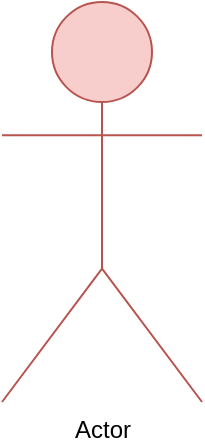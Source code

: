 <mxfile version="21.6.2" type="device">
  <diagram name="페이지-1" id="7os3yqad2UcyD2KQHNxz">
    <mxGraphModel dx="758" dy="871" grid="1" gridSize="10" guides="1" tooltips="1" connect="1" arrows="1" fold="1" page="1" pageScale="1" pageWidth="827" pageHeight="583" math="0" shadow="0">
      <root>
        <mxCell id="0" />
        <mxCell id="1" parent="0" />
        <mxCell id="o_A6zC8Lp3LhuBXa_FT7-2" value="Actor" style="shape=umlActor;verticalLabelPosition=bottom;verticalAlign=top;html=1;outlineConnect=0;fillColor=#f8cecc;strokeColor=#b85450;" vertex="1" parent="1">
          <mxGeometry x="40" y="70" width="100" height="200" as="geometry" />
        </mxCell>
      </root>
    </mxGraphModel>
  </diagram>
</mxfile>
